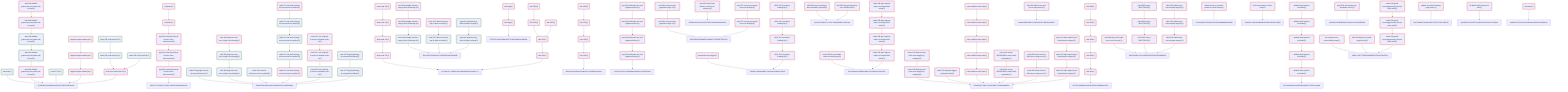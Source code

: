 flowchart TD
 b0dc4702907d96d563f5f473e6be106556a1c632("unknown(1)")
 style b0dc4702907d96d563f5f473e6be106556a1c632 stroke:green,stroke-width:2px
 b0dc4702907d96d563f5f473e6be106556a1c632 --> 6c35ffa82c45434dadee0354b75a901d3f3d6e98
 c3abff825d3f5d2a22dfe8d8c71b5ee3015e9bf8("ado-418-disable-grammarly-on-param-set-to-expr(1)")
 style c3abff825d3f5d2a22dfe8d8c71b5ee3015e9bf8 stroke:red,stroke-width:2px
 c3abff825d3f5d2a22dfe8d8c71b5ee3015e9bf8 --> fbb4d04e14005fa99f09f656e3e5303373dc50da
 859a26f051dca86493a27bbf96621f4e3fc70b0b("ado-418-disable-grammarly-on-param-set-to-expr(1)")
 style 859a26f051dca86493a27bbf96621f4e3fc70b0b stroke:green,stroke-width:2px
 859a26f051dca86493a27bbf96621f4e3fc70b0b --> 6c35ffa82c45434dadee0354b75a901d3f3d6e98
 da6ee3583ddfac9e301f61ac3002f0436118277e("revert-5795(1)")
 style da6ee3583ddfac9e301f61ac3002f0436118277e stroke:green,stroke-width:2px
 da6ee3583ddfac9e301f61ac3002f0436118277e --> 6c35ffa82c45434dadee0354b75a901d3f3d6e98
 7e73262e3d53c58b50bd641902f5e1cf9e8b43bc("ado-418-disable-grammarly-on-param-set-to-expr(1)")
 style 7e73262e3d53c58b50bd641902f5e1cf9e8b43bc stroke:green,stroke-width:2px
 7e73262e3d53c58b50bd641902f5e1cf9e8b43bc --> 009fce905f539ebfb5cdb9aab6546f90c4ac43d9
 aa0a9364b78ffcf2b67c3b4c054c74b056f23928("upgrade-pnpm-turborepo(1)")
 style aa0a9364b78ffcf2b67c3b4c054c74b056f23928 stroke:red,stroke-width:2px
 aa0a9364b78ffcf2b67c3b4c054c74b056f23928 --> 162bd579ff4e14d664afb3d97d47172fde1472be
 162bd579ff4e14d664afb3d97d47172fde1472be("upgrade-pnpm-turborepo(1)")
 style 162bd579ff4e14d664afb3d97d47172fde1472be stroke:red,stroke-width:2px
 162bd579ff4e14d664afb3d97d47172fde1472be --> 6c35ffa82c45434dadee0354b75a901d3f3d6e98
 009fce905f539ebfb5cdb9aab6546f90c4ac43d9("ado-418-disable-grammarly-on-param-set-to-expr(1)")
 style 009fce905f539ebfb5cdb9aab6546f90c4ac43d9 stroke:green,stroke-width:2px
 009fce905f539ebfb5cdb9aab6546f90c4ac43d9 --> 859a26f051dca86493a27bbf96621f4e3fc70b0b
 301147f49a72c210b47d9cfef204fc70e752fd64("node-333-google-service-account-private-key(1)")
 style 301147f49a72c210b47d9cfef204fc70e752fd64 stroke:green,stroke-width:2px
 301147f49a72c210b47d9cfef204fc70e752fd64 --> 58fda255fed3b12dc012845ad320c1a04939d80d
 fbb4d04e14005fa99f09f656e3e5303373dc50da("ado-418-disable-grammarly-on-param-set-to-expr(1)")
 style fbb4d04e14005fa99f09f656e3e5303373dc50da stroke:red,stroke-width:2px
 fbb4d04e14005fa99f09f656e3e5303373dc50da --> 7e73262e3d53c58b50bd641902f5e1cf9e8b43bc
 490fb39e3512eb7d7842ed6eb9d38a0572f581d6("ado-349-bug-lost-conn-error-tooltip-not-showing(1)")
 style 490fb39e3512eb7d7842ed6eb9d38a0572f581d6 stroke:green,stroke-width:2px
 490fb39e3512eb7d7842ed6eb9d38a0572f581d6 --> 58fda255fed3b12dc012845ad320c1a04939d80d
 8983c58fa04cfeb6d0790c7c669f7ebf9766e845("unknown(1)")
 style 8983c58fa04cfeb6d0790c7c669f7ebf9766e845 stroke:red,stroke-width:2px
 8983c58fa04cfeb6d0790c7c669f7ebf9766e845 --> f8b3bd3c59467ca8d8c6c545321d3990d7dcc090
 2792fe86bb7804384124b172f895a5b4f53395a3("ado-349-bug-lost-conn-error-tooltip-not-showing(1)")
 style 2792fe86bb7804384124b172f895a5b4f53395a3 stroke:green,stroke-width:2px
 2792fe86bb7804384124b172f895a5b4f53395a3 --> 490fb39e3512eb7d7842ed6eb9d38a0572f581d6
 5bc3f32a84f959efb97345f9c6685a7c40323866("unknown(1)")
 style 5bc3f32a84f959efb97345f9c6685a7c40323866 stroke:red,stroke-width:2px
 5bc3f32a84f959efb97345f9c6685a7c40323866 --> 8983c58fa04cfeb6d0790c7c669f7ebf9766e845
 f8b3bd3c59467ca8d8c6c545321d3990d7dcc090("pay-326-read-ephemeral-license-from-environment(1)")
 style f8b3bd3c59467ca8d8c6c545321d3990d7dcc090 stroke:red,stroke-width:2px
 f8b3bd3c59467ca8d8c6c545321d3990d7dcc090 --> f8761db00f1ce5b8e8087b5310c72a1637949f99
 aecaf750e84739b6890ea4c78ca8289153d48537("upgrade-pnpm-turborepo(1)")
 style aecaf750e84739b6890ea4c78ca8289153d48537 stroke:red,stroke-width:2px
 aecaf750e84739b6890ea4c78ca8289153d48537 --> aa0a9364b78ffcf2b67c3b4c054c74b056f23928
 ed6802996da24dc5b8ae6b802afed3550f0ccc2a("ado-349-bug-lost-conn-error-tooltip-not-showing(1)")
 style ed6802996da24dc5b8ae6b802afed3550f0ccc2a stroke:red,stroke-width:2px
 ed6802996da24dc5b8ae6b802afed3550f0ccc2a --> 2792fe86bb7804384124b172f895a5b4f53395a3
 82408afff332be158b45498a24cc6fb5d07248ae("node-161-set-node-strings-not-converted-to-number(1)")
 style 82408afff332be158b45498a24cc6fb5d07248ae stroke:green,stroke-width:2px
 82408afff332be158b45498a24cc6fb5d07248ae --> bbed319866f4644de91ec5d1b5396ab5d56a5492
 f8761db00f1ce5b8e8087b5310c72a1637949f99("pay-326-read-ephemeral-license-from-environment(1)")
 style f8761db00f1ce5b8e8087b5310c72a1637949f99 stroke:red,stroke-width:2px
 f8761db00f1ce5b8e8087b5310c72a1637949f99 --> bcda0c67c77dd882709e845f41ccf2548234fe63
 bcda0c67c77dd882709e845f41ccf2548234fe63("pay-326-read-ephemeral-license-from-environment(1)")
 style bcda0c67c77dd882709e845f41ccf2548234fe63 stroke:red,stroke-width:2px
 bcda0c67c77dd882709e845f41ccf2548234fe63 --> 082c61701cc6467cc636c7d046620e3a6b93ef2b
 92a2f953b4b6ceb56e58bb6efa120e876690e90d("node-161-set-node-strings-not-converted-to-number(1)")
 style 92a2f953b4b6ceb56e58bb6efa120e876690e90d stroke:green,stroke-width:2px
 92a2f953b4b6ceb56e58bb6efa120e876690e90d --> 975d39a20ee37cf912a571a848fd075fc307c694
 975d39a20ee37cf912a571a848fd075fc307c694("node-161-set-node-strings-not-converted-to-number(1)")
 style 975d39a20ee37cf912a571a848fd075fc307c694 stroke:green,stroke-width:2px
 975d39a20ee37cf912a571a848fd075fc307c694 --> 82408afff332be158b45498a24cc6fb5d07248ae
 40e8a9c70132f5bfb727f7a6f27fd8d91d8d0fe5("node-361-content-reference-event-in-github(1)")
 style 40e8a9c70132f5bfb727f7a6f27fd8d91d8d0fe5 stroke:green,stroke-width:2px
 40e8a9c70132f5bfb727f7a6f27fd8d91d8d0fe5 --> 58fda255fed3b12dc012845ad320c1a04939d80d
 bbed319866f4644de91ec5d1b5396ab5d56a5492("node-161-set-node-strings-not-converted-to-number(1)")
 style bbed319866f4644de91ec5d1b5396ab5d56a5492 stroke:green,stroke-width:2px
 bbed319866f4644de91ec5d1b5396ab5d56a5492 --> 58fda255fed3b12dc012845ad320c1a04939d80d
 3752e6846262ac9cd4f38882ee02b4c296c38d14("node-161-set-node-strings-not-converted-to-number(1)")
 style 3752e6846262ac9cd4f38882ee02b4c296c38d14 stroke:red,stroke-width:2px
 3752e6846262ac9cd4f38882ee02b4c296c38d14 --> 92a2f953b4b6ceb56e58bb6efa120e876690e90d
 c23a60d12f3645b73b4dcf92482067bca3920e88("node-433-redis-hash-fix(1)")
 style c23a60d12f3645b73b4dcf92482067bca3920e88 stroke:red,stroke-width:2px
 c23a60d12f3645b73b4dcf92482067bca3920e88 --> 974ac6697c6de65c643e93d505f91d794a0dc005
 974ac6697c6de65c643e93d505f91d794a0dc005("node-433-redis-hash-fix(1)")
 style 974ac6697c6de65c643e93d505f91d794a0dc005 stroke:green,stroke-width:2px
 974ac6697c6de65c643e93d505f91d794a0dc005 --> 6c35ffa82c45434dadee0354b75a901d3f3d6e98
 9c5d18b8a347b0478382d6703e776bf9e7814bb3("node-433-redis-hash-fix(1)")
 style 9c5d18b8a347b0478382d6703e776bf9e7814bb3 stroke:green,stroke-width:2px
 9c5d18b8a347b0478382d6703e776bf9e7814bb3 --> c23a60d12f3645b73b4dcf92482067bca3920e88
 6419ed7e1ed24fd90e4978823b2422ec5e834012("node-433-redis-hash-fix(1)")
 style 6419ed7e1ed24fd90e4978823b2422ec5e834012 stroke:green,stroke-width:2px
 6419ed7e1ed24fd90e4978823b2422ec5e834012 --> 974ac6697c6de65c643e93d505f91d794a0dc005
 46c9f49b9e55e7b25cc7d2b210c7848fdbdf90d6("ado-107-bug-duplicating-an-unsaved-workflow(1)")
 style 46c9f49b9e55e7b25cc7d2b210c7848fdbdf90d6 stroke:green,stroke-width:2px
 46c9f49b9e55e7b25cc7d2b210c7848fdbdf90d6 --> 67d948dcd2954d115a2f4e6e3ee5ed7cdd140edf
 db68d1b3ade2ecb8e48d3ae0a301a08b8420b9cc("node-337-our-help-link-from-the-schedule-node-is(1)")
 style db68d1b3ade2ecb8e48d3ae0a301a08b8420b9cc stroke:green,stroke-width:2px
 db68d1b3ade2ecb8e48d3ae0a301a08b8420b9cc --> 58fda255fed3b12dc012845ad320c1a04939d80d
 d92dc81e681030604c6a169fff47504c8bb4cd9e("node-337-our-help-link-from-the-schedule-node-is(1)")
 style d92dc81e681030604c6a169fff47504c8bb4cd9e stroke:red,stroke-width:2px
 d92dc81e681030604c6a169fff47504c8bb4cd9e --> 87958404d36c3610dd0450a074f91cd05ccf73fd
 67d948dcd2954d115a2f4e6e3ee5ed7cdd140edf("ado-107-bug-duplicating-an-unsaved-workflow(1)")
 style 67d948dcd2954d115a2f4e6e3ee5ed7cdd140edf stroke:green,stroke-width:2px
 67d948dcd2954d115a2f4e6e3ee5ed7cdd140edf --> 58fda255fed3b12dc012845ad320c1a04939d80d
 161d4fd898a9ed6885d27e51b85897bdf79a97a6("drop-node-14(1)")
 style 161d4fd898a9ed6885d27e51b85897bdf79a97a6 stroke:red,stroke-width:2px
 161d4fd898a9ed6885d27e51b85897bdf79a97a6 --> ce8696d32981fdcfb5b5b65584eafd1dff463871
 98e21ea79a7dbf57d52f9219d0671adbe4ac99ae("drop-node-14(1)")
 style 98e21ea79a7dbf57d52f9219d0671adbe4ac99ae stroke:red,stroke-width:2px
 98e21ea79a7dbf57d52f9219d0671adbe4ac99ae --> 161d4fd898a9ed6885d27e51b85897bdf79a97a6
 87958404d36c3610dd0450a074f91cd05ccf73fd("node-337-our-help-link-from-the-schedule-node-is(1)")
 style 87958404d36c3610dd0450a074f91cd05ccf73fd stroke:red,stroke-width:2px
 87958404d36c3610dd0450a074f91cd05ccf73fd --> db68d1b3ade2ecb8e48d3ae0a301a08b8420b9cc
 80179487173b96f79ebabb4cf49c7ffeee54b041("ado-295(1)")
 style 80179487173b96f79ebabb4cf49c7ffeee54b041 stroke:red,stroke-width:2px
 80179487173b96f79ebabb4cf49c7ffeee54b041 --> 2aab555a5c7372bfcbbba6fc16aafe631e8f85b3
 ae61ea2ac8f71c41b6ba0577518bf4cba565a041("ado-499-variable-selector-empty-when-following-a(1)")
 style ae61ea2ac8f71c41b6ba0577518bf4cba565a041 stroke:red,stroke-width:2px
 ae61ea2ac8f71c41b6ba0577518bf4cba565a041 --> 744c3fd21130b6ee3c722df3fab096b169fd0ff8
 c9f16ff79fbdd7c99fe8fd07b60036d594e8708e("drop-node-14(1)")
 style c9f16ff79fbdd7c99fe8fd07b60036d594e8708e stroke:red,stroke-width:2px
 c9f16ff79fbdd7c99fe8fd07b60036d594e8708e --> 98e21ea79a7dbf57d52f9219d0671adbe4ac99ae
 2aab555a5c7372bfcbbba6fc16aafe631e8f85b3("ado-295(1)")
 style 2aab555a5c7372bfcbbba6fc16aafe631e8f85b3 stroke:red,stroke-width:2px
 2aab555a5c7372bfcbbba6fc16aafe631e8f85b3 --> a653672b78316cd5849f7e15ec2e99f2bdef9d79
 ce8696d32981fdcfb5b5b65584eafd1dff463871("drop-node-14(1)")
 style ce8696d32981fdcfb5b5b65584eafd1dff463871 stroke:red,stroke-width:2px
 ce8696d32981fdcfb5b5b65584eafd1dff463871 --> dc7e8c64e77d98bea21c8dbcb6a3aca0aadfe771
 a653672b78316cd5849f7e15ec2e99f2bdef9d79("ado-295(1)")
 style a653672b78316cd5849f7e15ec2e99f2bdef9d79 stroke:red,stroke-width:2px
 a653672b78316cd5849f7e15ec2e99f2bdef9d79 --> 13b66ed3bd4803fe1505a1f0092def53c7e67984
 d2e330af5a18c29142f333945d81fa1ee3eac6b7("ado-499-variable-selector-empty-when-following-a(1)")
 style d2e330af5a18c29142f333945d81fa1ee3eac6b7 stroke:red,stroke-width:2px
 d2e330af5a18c29142f333945d81fa1ee3eac6b7 --> 7318639e757880d8be111b56fffc369c80d74297
 7318639e757880d8be111b56fffc369c80d74297("ado-499-variable-selector-empty-when-following-a(1)")
 style 7318639e757880d8be111b56fffc369c80d74297 stroke:red,stroke-width:2px
 7318639e757880d8be111b56fffc369c80d74297 --> ae61ea2ac8f71c41b6ba0577518bf4cba565a041
 c1becfb00f5e46d1c37d936972bff5d0b4a6cecb("ado-295(1)")
 style c1becfb00f5e46d1c37d936972bff5d0b4a6cecb stroke:red,stroke-width:2px
 c1becfb00f5e46d1c37d936972bff5d0b4a6cecb --> a653672b78316cd5849f7e15ec2e99f2bdef9d79
 3fbbcf8fac789e79889c868e6f0fa56bf845b4a2("ado-139(1)")
 style 3fbbcf8fac789e79889c868e6f0fa56bf845b4a2 stroke:red,stroke-width:2px
 3fbbcf8fac789e79889c868e6f0fa56bf845b4a2 --> 73442b3031e13f358461b50d1b4c17d021f08195
 73442b3031e13f358461b50d1b4c17d021f08195("ado-139(1)")
 style 73442b3031e13f358461b50d1b4c17d021f08195 stroke:red,stroke-width:2px
 73442b3031e13f358461b50d1b4c17d021f08195 --> 25c23ddb1b36f46bf05480db16f64cb91fff1ecc
 260b3b69a3ebb0b6217cf49e7d13c960061a37e9("ado-139(1)")
 style 260b3b69a3ebb0b6217cf49e7d13c960061a37e9 stroke:red,stroke-width:2px
 260b3b69a3ebb0b6217cf49e7d13c960061a37e9 --> 3fbbcf8fac789e79889c868e6f0fa56bf845b4a2
 13b66ed3bd4803fe1505a1f0092def53c7e67984("ado-295(1)")
 style 13b66ed3bd4803fe1505a1f0092def53c7e67984 stroke:red,stroke-width:2px
 13b66ed3bd4803fe1505a1f0092def53c7e67984 --> dc7e8c64e77d98bea21c8dbcb6a3aca0aadfe771
 875e5923293febd5c14ffb36d279406e439cf74f("dist-tags(1)")
 style 875e5923293febd5c14ffb36d279406e439cf74f stroke:red,stroke-width:2px
 875e5923293febd5c14ffb36d279406e439cf74f --> e3c75ff9b3249187aba266f4532f070b761a099c
 e3c75ff9b3249187aba266f4532f070b761a099c("dist-tags(1)")
 style e3c75ff9b3249187aba266f4532f070b761a099c stroke:red,stroke-width:2px
 e3c75ff9b3249187aba266f4532f070b761a099c --> 87e979c19aa305bdc91917e2d2cbda6fe00d83ab
 25c23ddb1b36f46bf05480db16f64cb91fff1ecc("ado-139(1)")
 style 25c23ddb1b36f46bf05480db16f64cb91fff1ecc stroke:red,stroke-width:2px
 25c23ddb1b36f46bf05480db16f64cb91fff1ecc --> d86e693019db1fa034d43f8e7e18df09f785b2e1
 59d6109509039565f429c9188a08ee216b6ae29b("pay-206-webhooks-are-not-registered-when(1)")
 style 59d6109509039565f429c9188a08ee216b6ae29b stroke:red,stroke-width:2px
 59d6109509039565f429c9188a08ee216b6ae29b --> d4134fd732eb774c84bcee953122154f2c7f3ca8
 e5539add83cf62720b8d681aeb99abe7b728114c("pay-206-webhooks-are-not-registered-when(1)")
 style e5539add83cf62720b8d681aeb99abe7b728114c stroke:red,stroke-width:2px
 e5539add83cf62720b8d681aeb99abe7b728114c --> c6b464493c14cc909d6218623bae73c2f8b0b305
 c6b464493c14cc909d6218623bae73c2f8b0b305("pay-206-webhooks-are-not-registered-when(1)")
 style c6b464493c14cc909d6218623bae73c2f8b0b305 stroke:red,stroke-width:2px
 c6b464493c14cc909d6218623bae73c2f8b0b305 --> 221645576087e4cd828b34ea33e874e1bff5f34a
 d4134fd732eb774c84bcee953122154f2c7f3ca8("pay-206-webhooks-are-not-registered-when(1)")
 style d4134fd732eb774c84bcee953122154f2c7f3ca8 stroke:red,stroke-width:2px
 d4134fd732eb774c84bcee953122154f2c7f3ca8 --> e5539add83cf62720b8d681aeb99abe7b728114c
 619834e8edf9ceb6304dc76f811d03b82b490a07("node-237-add-info-box-at-top-of-date-and-time(1)")
 style 619834e8edf9ceb6304dc76f811d03b82b490a07 stroke:red,stroke-width:2px
 619834e8edf9ceb6304dc76f811d03b82b490a07 --> c83c7f0a199918b30cb3a5518f03f9f12eb784a1
 c83c7f0a199918b30cb3a5518f03f9f12eb784a1("node-237-add-info-box-at-top-of-date-and-time(1)")
 style c83c7f0a199918b30cb3a5518f03f9f12eb784a1 stroke:green,stroke-width:2px
 c83c7f0a199918b30cb3a5518f03f9f12eb784a1 --> 744c3fd21130b6ee3c722df3fab096b169fd0ff8
 982d52c56b91ff900a0aa1657780fad62cc02d77("ADO-497-execution-loading-fix(1)")
 style 982d52c56b91ff900a0aa1657780fad62cc02d77 stroke:red,stroke-width:2px
 982d52c56b91ff900a0aa1657780fad62cc02d77 --> 1504888bd64b80c5fc6e6645df76ae499519d7f5
 8f9818244b70a17712b8d0e8261b6bc7a226fc00("ADO-497-execution-loading-fix(1)")
 style 8f9818244b70a17712b8d0e8261b6bc7a226fc00 stroke:red,stroke-width:2px
 8f9818244b70a17712b8d0e8261b6bc7a226fc00 --> c13f97c692dfa1db965a25b12f15ace6a3680d3f
 1504888bd64b80c5fc6e6645df76ae499519d7f5("ADO-497-execution-loading-fix(1)")
 style 1504888bd64b80c5fc6e6645df76ae499519d7f5 stroke:red,stroke-width:2px
 1504888bd64b80c5fc6e6645df76ae499519d7f5 --> 8f9818244b70a17712b8d0e8261b6bc7a226fc00
 83a4d9b8fa662db18e73e7ccb151e739efc3a68f("password-reset-trigger(1)")
 style 83a4d9b8fa662db18e73e7ccb151e739efc3a68f stroke:red,stroke-width:2px
 83a4d9b8fa662db18e73e7ccb151e739efc3a68f --> f8f584c136da8ad8b17f82f6f4e95f0d69014b40
 47e84d7e5c4892f340c9589aaaecf119885ad712("ado-382-schema-view-pagination-logic-is(1)")
 style 47e84d7e5c4892f340c9589aaaecf119885ad712 stroke:red,stroke-width:2px
 47e84d7e5c4892f340c9589aaaecf119885ad712 --> 56ce47634421ed5a5c9df576b7cd4858f4e24ee0
 56ce47634421ed5a5c9df576b7cd4858f4e24ee0("ado-382-schema-view-pagination-logic-is(1)")
 style 56ce47634421ed5a5c9df576b7cd4858f4e24ee0 stroke:red,stroke-width:2px
 56ce47634421ed5a5c9df576b7cd4858f4e24ee0 --> b69129bd78689bd56c3a9b07c2e30f58735347d1
 f3d115a26041f4abfbf1bf4653bd9a83251e5021("ado-453-code-node-deletes-code-if-you-minimise(1)")
 style f3d115a26041f4abfbf1bf4653bd9a83251e5021 stroke:red,stroke-width:2px
 f3d115a26041f4abfbf1bf4653bd9a83251e5021 --> d0788ee8e150167a65561552494046d8e506f93c
 b6cd59cb887381deb94b63a802d6522163137d7c("node-245-time-and-date-node-not-working-as(1)")
 style b6cd59cb887381deb94b63a802d6522163137d7c stroke:red,stroke-width:2px
 b6cd59cb887381deb94b63a802d6522163137d7c --> b7a20dd3a2e69a8e4e8ba76c63a6b1f4c26b6a87
 e0f3345b63dddb89a2463934c800a84da448fcc9("node-248-http-request-node-curl-import-fails-when(1)")
 style e0f3345b63dddb89a2463934c800a84da448fcc9 stroke:red,stroke-width:2px
 e0f3345b63dddb89a2463934c800a84da448fcc9 --> 9ea705f1f9c01c1092a5a49d7dc2b61713d01d1e
 c13f97c692dfa1db965a25b12f15ace6a3680d3f("ADO-497-execution-loading-fix(1)")
 style c13f97c692dfa1db965a25b12f15ace6a3680d3f stroke:red,stroke-width:2px
 c13f97c692dfa1db965a25b12f15ace6a3680d3f --> f8f584c136da8ad8b17f82f6f4e95f0d69014b40
 9ea705f1f9c01c1092a5a49d7dc2b61713d01d1e("node-248-http-request-node-curl-import-fails-when(1)")
 style 9ea705f1f9c01c1092a5a49d7dc2b61713d01d1e stroke:red,stroke-width:2px
 9ea705f1f9c01c1092a5a49d7dc2b61713d01d1e --> 2b3e29c570ccd2dc49ace7c404b566014ac15f57
 2b3e29c570ccd2dc49ace7c404b566014ac15f57("node-248-http-request-node-curl-import-fails-when(1)")
 style 2b3e29c570ccd2dc49ace7c404b566014ac15f57 stroke:red,stroke-width:2px
 2b3e29c570ccd2dc49ace7c404b566014ac15f57 --> 5b5862c936dca33b3990ed6e76c6002738b17f89
 f15094b8f8d1cc8c9d4710a1cc7fc86dec1a6d0c("node-135-blocked-new-html-node-apply-key-mapping(1)")
 style f15094b8f8d1cc8c9d4710a1cc7fc86dec1a6d0c stroke:red,stroke-width:2px
 f15094b8f8d1cc8c9d4710a1cc7fc86dec1a6d0c --> f7f9d915b174d5c17efa918032741d4fa6da85e9
 216957e652a7bc56f8319edcbd3ad1c5a4dc1ec8("node-135-blocked-new-html-node-apply-key-mapping(1)")
 style 216957e652a7bc56f8319edcbd3ad1c5a4dc1ec8 stroke:red,stroke-width:2px
 216957e652a7bc56f8319edcbd3ad1c5a4dc1ec8 --> f15094b8f8d1cc8c9d4710a1cc7fc86dec1a6d0c
 7479bd5f696ef642255aa934640ac158adf1c69a("pay-147-remove-password-reset-on-desktop(1)")
 style 7479bd5f696ef642255aa934640ac158adf1c69a stroke:red,stroke-width:2px
 7479bd5f696ef642255aa934640ac158adf1c69a --> b9cb302caa2180dcb18ffabc215feeec564ab053
 b9cb302caa2180dcb18ffabc215feeec564ab053("pay-147-remove-password-reset-on-desktop(1)")
 style b9cb302caa2180dcb18ffabc215feeec564ab053 stroke:red,stroke-width:2px
 b9cb302caa2180dcb18ffabc215feeec564ab053 --> b69129bd78689bd56c3a9b07c2e30f58735347d1
 5b5862c936dca33b3990ed6e76c6002738b17f89("node-248-http-request-node-curl-import-fails-when(1)")
 style 5b5862c936dca33b3990ed6e76c6002738b17f89 stroke:red,stroke-width:2px
 5b5862c936dca33b3990ed6e76c6002738b17f89 --> b7a20dd3a2e69a8e4e8ba76c63a6b1f4c26b6a87
 8932534df0c5c4b95af57fde64fa6b3932615cb8("node-342-hubspot-trigger-credential-mark(1)")
 style 8932534df0c5c4b95af57fde64fa6b3932615cb8 stroke:red,stroke-width:2px
 8932534df0c5c4b95af57fde64fa6b3932615cb8 --> f7f9d915b174d5c17efa918032741d4fa6da85e9
 fa1bc80683d324422917200f8a87f4aa4a16f767("ado-280-bug-inconsistent-autocomplete-keyboard(1)")
 style fa1bc80683d324422917200f8a87f4aa4a16f767 stroke:red,stroke-width:2px
 fa1bc80683d324422917200f8a87f4aa4a16f767 --> 11692c55f381f17a7a137262d85dfd6c7fda7ad5
 f5e8a638dbe33a4104592eb57cf276823f83451d("save-workflow-from-ndv(1)")
 style f5e8a638dbe33a4104592eb57cf276823f83451d stroke:red,stroke-width:2px
 f5e8a638dbe33a4104592eb57cf276823f83451d --> 8c3a2ed6ce73b346883cebb06fe3ec9777778c9b
 8c3a2ed6ce73b346883cebb06fe3ec9777778c9b("save-workflow-from-ndv(1)")
 style 8c3a2ed6ce73b346883cebb06fe3ec9777778c9b stroke:red,stroke-width:2px
 8c3a2ed6ce73b346883cebb06fe3ec9777778c9b --> 2130a03da86f54fb692c4a2fbf3d9dc2427268ff
 f6d977610a438cf965bec2733405e73e160c0b4c("save-workflow-from-ndv(1)")
 style f6d977610a438cf965bec2733405e73e160c0b4c stroke:red,stroke-width:2px
 f6d977610a438cf965bec2733405e73e160c0b4c --> 35b2acedbbde042557f98e03ead5c3c49de5efcb
 35b2acedbbde042557f98e03ead5c3c49de5efcb("save-workflow-from-ndv(1)")
 style 35b2acedbbde042557f98e03ead5c3c49de5efcb stroke:red,stroke-width:2px
 35b2acedbbde042557f98e03ead5c3c49de5efcb --> f7f9d915b174d5c17efa918032741d4fa6da85e9
 2130a03da86f54fb692c4a2fbf3d9dc2427268ff("save-workflow-from-ndv(1)")
 style 2130a03da86f54fb692c4a2fbf3d9dc2427268ff stroke:red,stroke-width:2px
 2130a03da86f54fb692c4a2fbf3d9dc2427268ff --> f6d977610a438cf965bec2733405e73e160c0b4c
 bc756d2fa026724aa7448919bbe8ec15c408d4aa("ado-408(1)")
 style bc756d2fa026724aa7448919bbe8ec15c408d4aa stroke:red,stroke-width:2px
 bc756d2fa026724aa7448919bbe8ec15c408d4aa --> 31eb351d3170ecca92221d7a8b1444c5adc68f20
 d9c4a614162a3972a7a8aca86213cbc4fe35d48f("ado-482-add-if-max-and-min-to-expression(1)")
 style d9c4a614162a3972a7a8aca86213cbc4fe35d48f stroke:red,stroke-width:2px
 d9c4a614162a3972a7a8aca86213cbc4fe35d48f --> 1eba4788f26d0f5472fa4156b317d8b14d19b927
 d0b4b6dac50f0478d20273b2c518aa0febe0af40("ado-408(1)")
 style d0b4b6dac50f0478d20273b2c518aa0febe0af40 stroke:red,stroke-width:2px
 d0b4b6dac50f0478d20273b2c518aa0febe0af40 --> bc756d2fa026724aa7448919bbe8ec15c408d4aa
 3098d7b35ec3448a84d45dcad7c388f5fb54dcc4("ado-366-bug-going-back-to-error-breaks-ndv(1)")
 style 3098d7b35ec3448a84d45dcad7c388f5fb54dcc4 stroke:red,stroke-width:2px
 3098d7b35ec3448a84d45dcad7c388f5fb54dcc4 --> 11692c55f381f17a7a137262d85dfd6c7fda7ad5
 969f7f83881cbfee1d1a743fa9014d8222f4cacd("node-380-oauth-refresh-fails-when-using-never(1)")
 style 969f7f83881cbfee1d1a743fa9014d8222f4cacd stroke:red,stroke-width:2px
 969f7f83881cbfee1d1a743fa9014d8222f4cacd --> c0a7d0394dbb58d9619191979d524f0b2cc11734
 31eb351d3170ecca92221d7a8b1444c5adc68f20("ado-408(1)")
 style 31eb351d3170ecca92221d7a8b1444c5adc68f20 stroke:red,stroke-width:2px
 31eb351d3170ecca92221d7a8b1444c5adc68f20 --> 93ca62017af13c8ad69736d2b851f97c028337fd
 8367141a632a45c57272703d2f30d0a30c58be4c("n8n-6294-sentry-3920687896-cannot-read-properties(1)")
 style 8367141a632a45c57272703d2f30d0a30c58be4c stroke:red,stroke-width:2px
 8367141a632a45c57272703d2f30d0a30c58be4c --> f7f9d915b174d5c17efa918032741d4fa6da85e9
 3abbf538c9504f6af6035c1181e6c9ad042fae5c("ado-408(1)")
 style 3abbf538c9504f6af6035c1181e6c9ad042fae5c stroke:red,stroke-width:2px
 3abbf538c9504f6af6035c1181e6c9ad042fae5c --> e4796c169bdf3af9a33d5cff0343138bb0c0519c
 a19cb4df8b9d780e512120734ab738683b14f31d("validate-load-options-methods(1)")
 style a19cb4df8b9d780e512120734ab738683b14f31d stroke:red,stroke-width:2px
 a19cb4df8b9d780e512120734ab738683b14f31d --> 5b2890c1bae2975af93156cc30cd6986dd673c05
 5b2890c1bae2975af93156cc30cd6986dd673c05("validate-load-options-methods(1)")
 style 5b2890c1bae2975af93156cc30cd6986dd673c05 stroke:red,stroke-width:2px
 5b2890c1bae2975af93156cc30cd6986dd673c05 --> bc043d0280fd98cc27bcbcf88f4582c8dbac3cde
 cab7cfb543c716d0dfd089a5f58d5cbddff3affb("n8n-6294-sentry-3920687896-cannot-read-properties(1)")
 style cab7cfb543c716d0dfd089a5f58d5cbddff3affb stroke:red,stroke-width:2px
 cab7cfb543c716d0dfd089a5f58d5cbddff3affb --> 8367141a632a45c57272703d2f30d0a30c58be4c
 c0a7d0394dbb58d9619191979d524f0b2cc11734("node-380-oauth-refresh-fails-when-using-never(1)")
 style c0a7d0394dbb58d9619191979d524f0b2cc11734 stroke:red,stroke-width:2px
 c0a7d0394dbb58d9619191979d524f0b2cc11734 --> f7f9d915b174d5c17efa918032741d4fa6da85e9
 93ca62017af13c8ad69736d2b851f97c028337fd("ado-408(1)")
 style 93ca62017af13c8ad69736d2b851f97c028337fd stroke:red,stroke-width:2px
 93ca62017af13c8ad69736d2b851f97c028337fd --> 3abbf538c9504f6af6035c1181e6c9ad042fae5c
 2a198b5503505c13641a7736df1f5a9c4fbdffaf("validate-load-options-methods(1)")
 style 2a198b5503505c13641a7736df1f5a9c4fbdffaf stroke:red,stroke-width:2px
 2a198b5503505c13641a7736df1f5a9c4fbdffaf --> 4b11642a8cb82acf82993aaf981751825cecdad4
 bc043d0280fd98cc27bcbcf88f4582c8dbac3cde("validate-load-options-methods(1)")
 style bc043d0280fd98cc27bcbcf88f4582c8dbac3cde stroke:red,stroke-width:2px
 bc043d0280fd98cc27bcbcf88f4582c8dbac3cde --> fe14a4db6736c0228ba3f7ecb44bca3408baa187
 b4a72be92c9b19295225d575c19227f285ebe283("pay-144-duplicate-key-value-violates-unique(1)")
 style b4a72be92c9b19295225d575c19227f285ebe283 stroke:red,stroke-width:2px
 b4a72be92c9b19295225d575c19227f285ebe283 --> 744c3fd21130b6ee3c722df3fab096b169fd0ff8
 f73d7222d5aa823c72904bf1e2f51821a3ff5be2("n8n-6295-sentry-3663728126(1)")
 style f73d7222d5aa823c72904bf1e2f51821a3ff5be2 stroke:red,stroke-width:2px
 f73d7222d5aa823c72904bf1e2f51821a3ff5be2 --> a07c7d87e3a7fe9fa573a01cdaf609f5dce20e89
 2ca2cc4d71c6be86d3ee8b62898c3cf393c51fb8("pay-144-duplicate-key-value-violates-unique(1)")
 style 2ca2cc4d71c6be86d3ee8b62898c3cf393c51fb8 stroke:green,stroke-width:2px
 2ca2cc4d71c6be86d3ee8b62898c3cf393c51fb8 --> b4a72be92c9b19295225d575c19227f285ebe283
 fe14a4db6736c0228ba3f7ecb44bca3408baa187("validate-load-options-methods(1)")
 style fe14a4db6736c0228ba3f7ecb44bca3408baa187 stroke:red,stroke-width:2px
 fe14a4db6736c0228ba3f7ecb44bca3408baa187 --> 2a198b5503505c13641a7736df1f5a9c4fbdffaf
 a07c7d87e3a7fe9fa573a01cdaf609f5dce20e89("n8n-6295-sentry-3663728126(1)")
 style a07c7d87e3a7fe9fa573a01cdaf609f5dce20e89 stroke:red,stroke-width:2px
 a07c7d87e3a7fe9fa573a01cdaf609f5dce20e89 --> 1389224b976296da274d43a4042bfd1f8cd38d9a
 6916ee341a66e1a6a7c819e59c9e0a2884c17730("ado-388-bug-code-node-item-error-linting-is(1)")
 style 6916ee341a66e1a6a7c819e59c9e0a2884c17730 stroke:red,stroke-width:2px
 6916ee341a66e1a6a7c819e59c9e0a2884c17730 --> 96533a995c1e7ac653d3f135f954619b098bb609
 714a65c845f1d00d0d9095e2e3de3212ca393e48("node-413-http-request-json-body-doesnt-support(1)")
 style 714a65c845f1d00d0d9095e2e3de3212ca393e48 stroke:red,stroke-width:2px
 714a65c845f1d00d0d9095e2e3de3212ca393e48 --> d70af2622a85303cb8c7e7cc1432ef7cdcde9217
 1389224b976296da274d43a4042bfd1f8cd38d9a("n8n-6295-sentry-3663728126(1)")
 style 1389224b976296da274d43a4042bfd1f8cd38d9a stroke:red,stroke-width:2px
 1389224b976296da274d43a4042bfd1f8cd38d9a --> 96533a995c1e7ac653d3f135f954619b098bb609
 5fa6f780b380540ed5e19db059aff51c1e779f36("add-lint-rule-no-unused-param-in-catch-clause(1)")
 style 5fa6f780b380540ed5e19db059aff51c1e779f36 stroke:red,stroke-width:2px
 5fa6f780b380540ed5e19db059aff51c1e779f36 --> e11a30a640700d2bc53919422cb8ddbf66aafddd
 d70af2622a85303cb8c7e7cc1432ef7cdcde9217("node-413-http-request-json-body-doesnt-support(1)")
 style d70af2622a85303cb8c7e7cc1432ef7cdcde9217 stroke:red,stroke-width:2px
 d70af2622a85303cb8c7e7cc1432ef7cdcde9217 --> 10575623c3e559ee36335fe5542f644f139e4bfe
 10575623c3e559ee36335fe5542f644f139e4bfe("node-413-http-request-json-body-doesnt-support(1)")
 style 10575623c3e559ee36335fe5542f644f139e4bfe stroke:red,stroke-width:2px
 10575623c3e559ee36335fe5542f644f139e4bfe --> f7f9d915b174d5c17efa918032741d4fa6da85e9
 3a9b717945d733b65446f6a8cf5c8e005e1f24ba("fix-focused-state-in-code-node(1)")
 style 3a9b717945d733b65446f6a8cf5c8e005e1f24ba stroke:red,stroke-width:2px
 3a9b717945d733b65446f6a8cf5c8e005e1f24ba --> 3ae69337eeb1f8a4d698f2099bb190c49cc5f8fd
 3a4319f04334850e1b0ac340864aef2e36fe8b27("n8n-6296-add-sentry-sourcemaps-support(1)")
 style 3a4319f04334850e1b0ac340864aef2e36fe8b27 stroke:red,stroke-width:2px
 3a4319f04334850e1b0ac340864aef2e36fe8b27 --> 3f072e8d9e51cc1855b4a0c1824ef2d849dfcd54
 f799089c46454b0ecab7c8664ac890f218042d0e("n8n-6296-add-sentry-sourcemaps-support(1)")
 style f799089c46454b0ecab7c8664ac890f218042d0e stroke:red,stroke-width:2px
 f799089c46454b0ecab7c8664ac890f218042d0e --> 96533a995c1e7ac653d3f135f954619b098bb609
 3f072e8d9e51cc1855b4a0c1824ef2d849dfcd54("n8n-6296-add-sentry-sourcemaps-support(1)")
 style 3f072e8d9e51cc1855b4a0c1824ef2d849dfcd54 stroke:red,stroke-width:2px
 3f072e8d9e51cc1855b4a0c1824ef2d849dfcd54 --> f799089c46454b0ecab7c8664ac890f218042d0e
 8aad6f20d226c277b35bc6650b88892b82aa84c8("node-356-ssh-private-key-should-be-set-to(1)")
 style 8aad6f20d226c277b35bc6650b88892b82aa84c8 stroke:red,stroke-width:2px
 8aad6f20d226c277b35bc6650b88892b82aa84c8 --> 0a59002ef878ff8836d3ca63956f7a444d329d0b
 97acd7f1e789b3999380830f8f69da084d659c0f("node-410-gmail-messagegetmany-doesnt-work-with(1)")
 style 97acd7f1e789b3999380830f8f69da084d659c0f stroke:red,stroke-width:2px
 97acd7f1e789b3999380830f8f69da084d659c0f --> ae51f999147437ca41c8e99abe0f6a4b290e274b
 7fffe8fa32da072d20d9bd9b8774bdb887e395ed("fix-ownKeys-non-enumerable-props(1)")
 style 7fffe8fa32da072d20d9bd9b8774bdb887e395ed stroke:red,stroke-width:2px
 7fffe8fa32da072d20d9bd9b8774bdb887e395ed --> 18d2e7cd57745f0969b0df383572b3874fe65f2c
 5f559b0045cd9ba68bd08edca1f804695239911b("ado-509-bug-run-number-cropped-out(1)")
 style 5f559b0045cd9ba68bd08edca1f804695239911b stroke:red,stroke-width:2px
 5f559b0045cd9ba68bd08edca1f804695239911b --> 18d2e7cd57745f0969b0df383572b3874fe65f2c
 597de1035e9efc75090c72ff24a538490ce8b33a("node-410-gmail-messagegetmany-doesnt-work-with(1)")
 style 597de1035e9efc75090c72ff24a538490ce8b33a stroke:red,stroke-width:2px
 597de1035e9efc75090c72ff24a538490ce8b33a --> 18d2e7cd57745f0969b0df383572b3874fe65f2c
 e62269d35fcde2f5402bdfdd56e36b46700c4c09("update-execution-loading-page-sizes(1)")
 style e62269d35fcde2f5402bdfdd56e36b46700c4c09 stroke:red,stroke-width:2px
 e62269d35fcde2f5402bdfdd56e36b46700c4c09 --> 946f7f38baf71c9b4198f377ff33797e87280336
 34a34d946c374ee0e58f7629df9f7d3a71a8e187("fix-build-catch-clause-lint-rule(1)")
 style 34a34d946c374ee0e58f7629df9f7d3a71a8e187 stroke:red,stroke-width:2px
 34a34d946c374ee0e58f7629df9f7d3a71a8e187 --> 48446f5d674c335716c86e30079eb35c75e32b66
 ae51f999147437ca41c8e99abe0f6a4b290e274b("node-410-gmail-messagegetmany-doesnt-work-with(1)")
 style ae51f999147437ca41c8e99abe0f6a4b290e274b stroke:red,stroke-width:2px
 ae51f999147437ca41c8e99abe0f6a4b290e274b --> 597de1035e9efc75090c72ff24a538490ce8b33a
 b94cdcedf0b4b1d74ee229412e91a4c87e75dc91("unknown(1)")
 style b94cdcedf0b4b1d74ee229412e91a4c87e75dc91 stroke:red,stroke-width:2px
 b94cdcedf0b4b1d74ee229412e91a4c87e75dc91 --> 9ada331212c0f5cd7ab19b9b2a639c4016832be6
 style 859a26f051dca86493a27bbf96621f4e3fc70b0b stroke:red,stroke-width:2px
 style c23a60d12f3645b73b4dcf92482067bca3920e88 stroke:green,stroke-width:2px
 style 974ac6697c6de65c643e93d505f91d794a0dc005 stroke:red,stroke-width:2px
 style bbed319866f4644de91ec5d1b5396ab5d56a5492 stroke:red,stroke-width:2px
 style ae61ea2ac8f71c41b6ba0577518bf4cba565a041 stroke:green,stroke-width:2px
 style b4a72be92c9b19295225d575c19227f285ebe283 stroke:green,stroke-width:2px